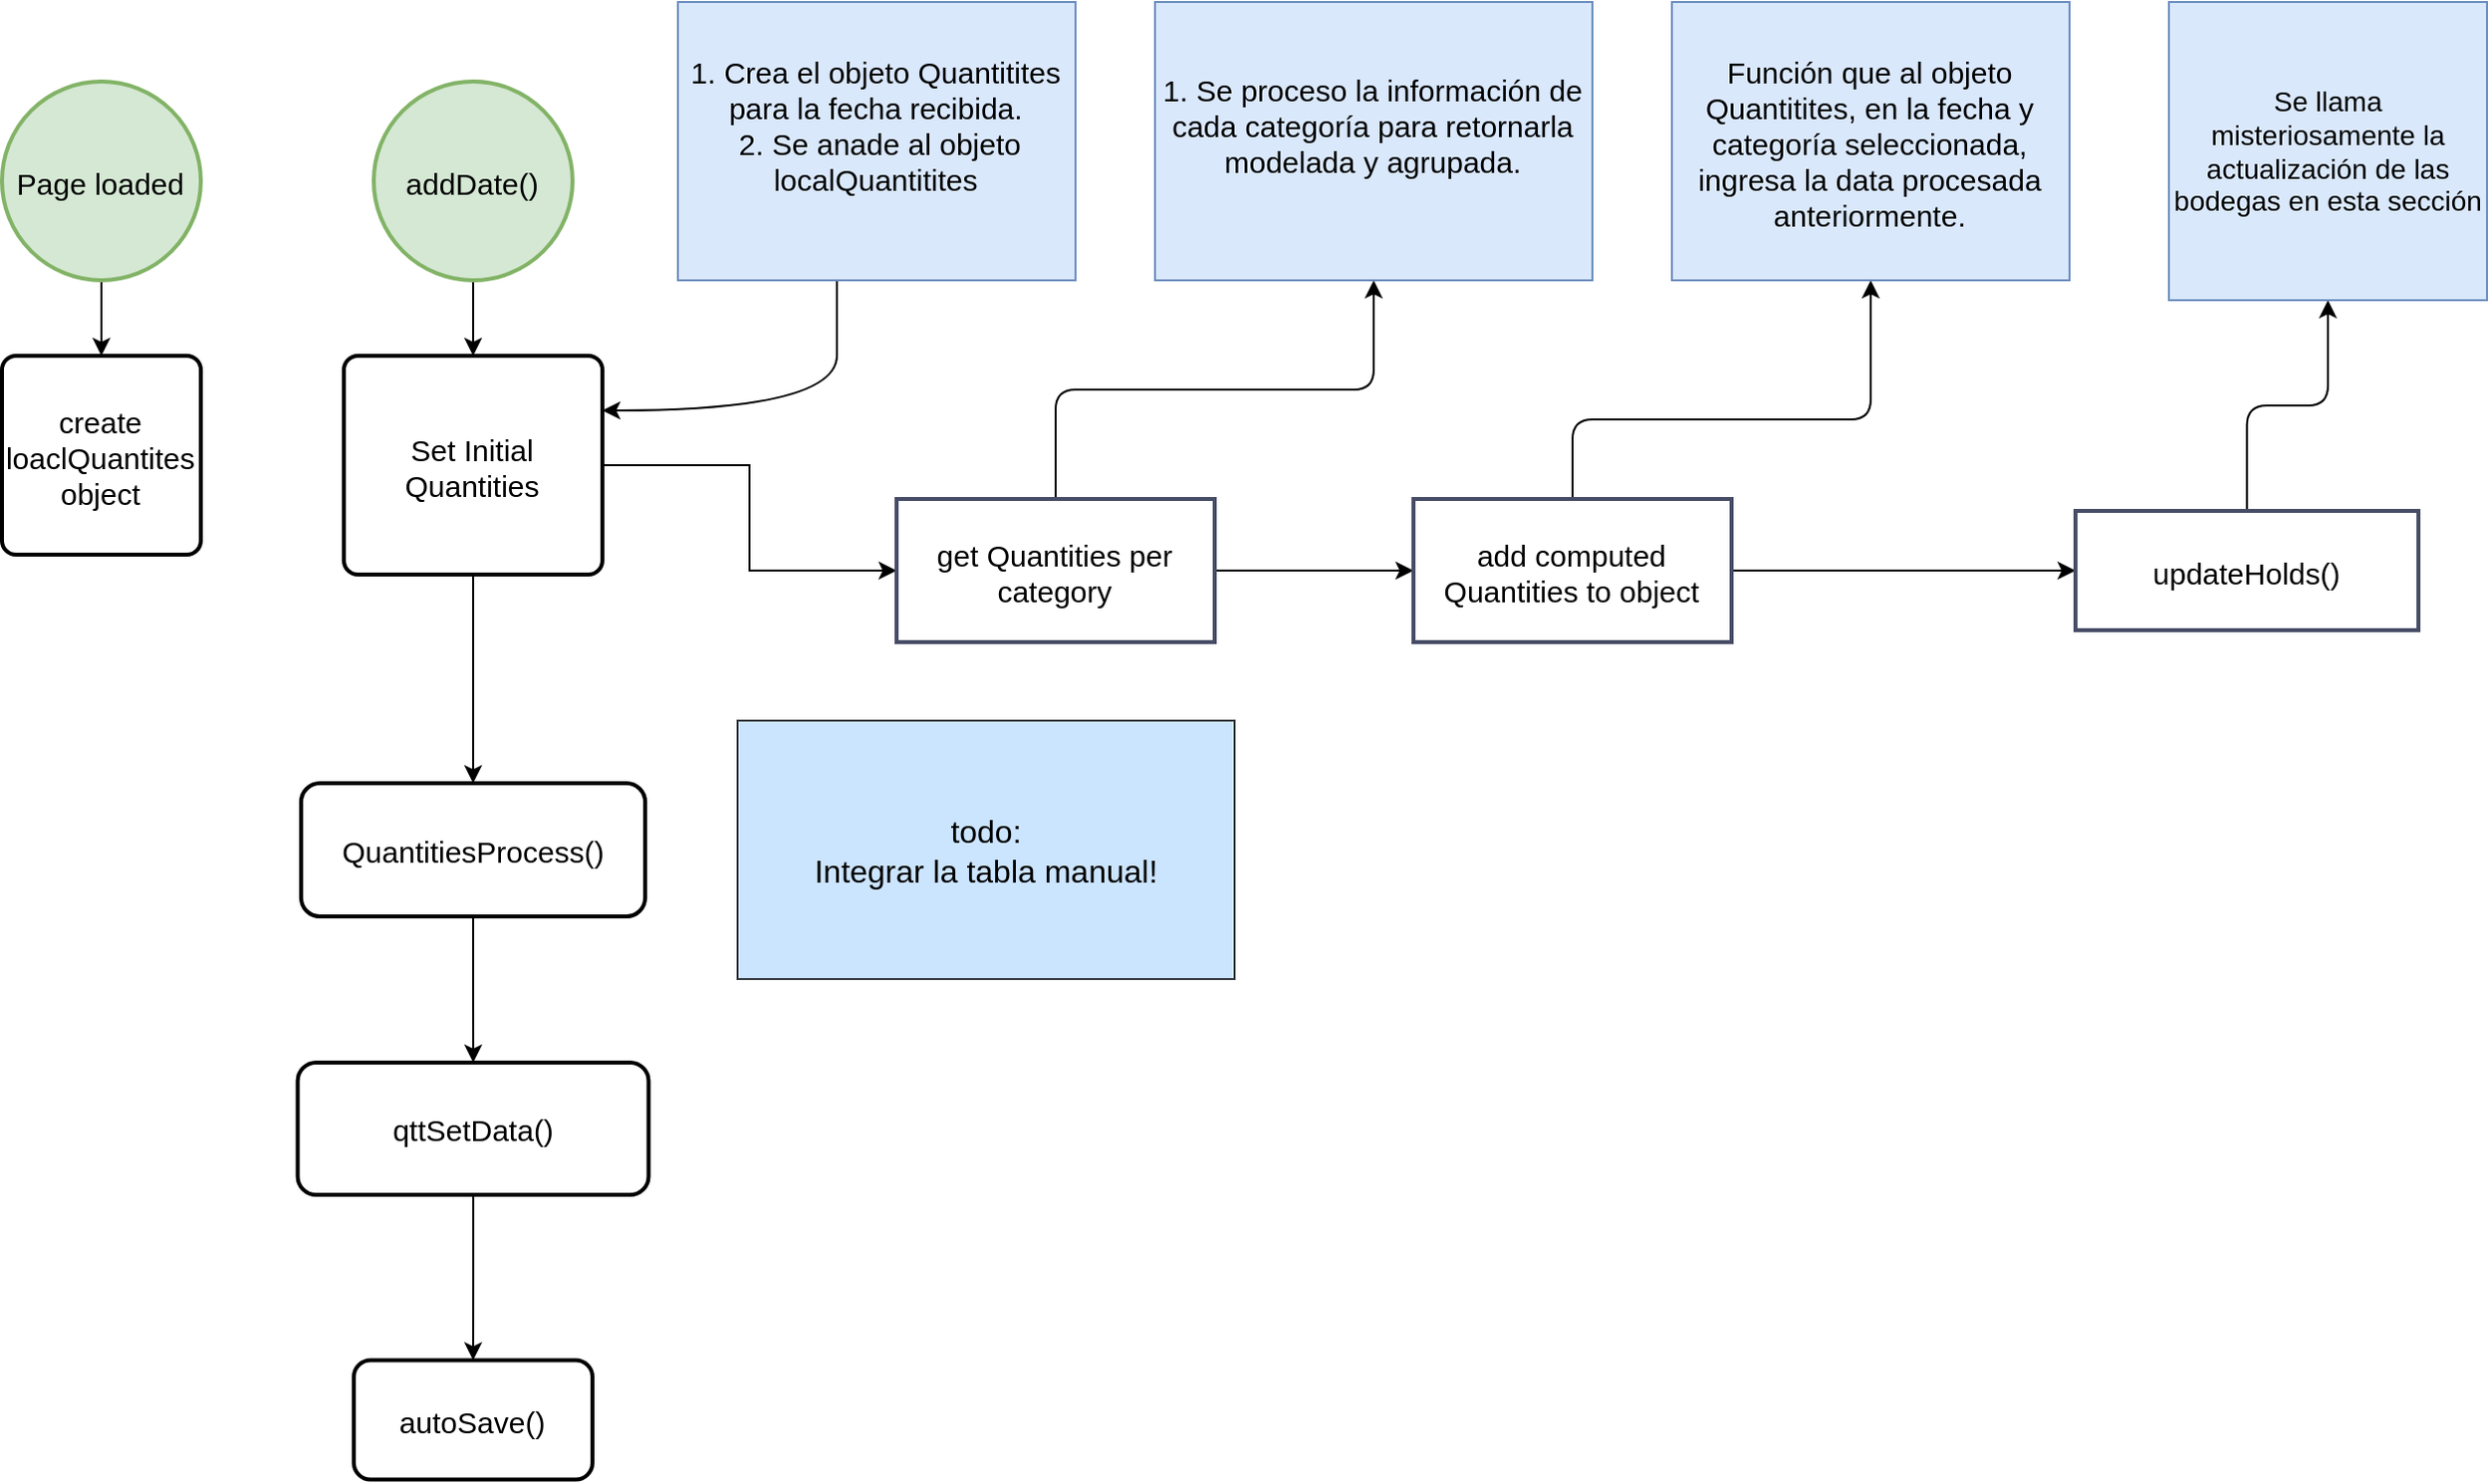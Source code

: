 <mxfile version="22.1.18" type="github">
  <diagram name="Página-1" id="ArsEkwuGPQtcpOPG1bf9">
    <mxGraphModel dx="1664" dy="1182" grid="1" gridSize="10" guides="1" tooltips="1" connect="1" arrows="1" fold="1" page="1" pageScale="1" pageWidth="850" pageHeight="1100" math="0" shadow="0">
      <root>
        <mxCell id="0" />
        <mxCell id="1" parent="0" />
        <mxCell id="bBKTdJ-3Wv-lQ62cRmP5-20" value="" style="edgeStyle=orthogonalEdgeStyle;rounded=0;orthogonalLoop=1;jettySize=auto;exitX=1;exitY=0.5;exitDx=0;exitDy=0;fontFamily=Helvetica;fontStyle=0;fontSize=15;labelPosition=center;verticalLabelPosition=middle;align=center;verticalAlign=middle;fontColor=default;labelBackgroundColor=none;labelBorderColor=none;html=1;spacingTop=1;spacing=6;spacingLeft=-1;spacingBottom=0;spacingRight=0;" parent="1" source="bBKTdJ-3Wv-lQ62cRmP5-41" target="bBKTdJ-3Wv-lQ62cRmP5-25" edge="1">
          <mxGeometry relative="1" as="geometry">
            <mxPoint x="450" y="284" as="sourcePoint" />
          </mxGeometry>
        </mxCell>
        <mxCell id="bBKTdJ-3Wv-lQ62cRmP5-24" value="" style="edgeStyle=orthogonalEdgeStyle;rounded=0;orthogonalLoop=1;jettySize=auto;fontFamily=Helvetica;fontStyle=0;fontSize=15;labelPosition=center;verticalLabelPosition=middle;align=center;verticalAlign=middle;fontColor=default;labelBackgroundColor=none;labelBorderColor=none;html=1;spacingTop=1;spacing=6;spacingLeft=-1;spacingBottom=0;spacingRight=0;" parent="1" source="bBKTdJ-3Wv-lQ62cRmP5-25" target="bBKTdJ-3Wv-lQ62cRmP5-26" edge="1">
          <mxGeometry relative="1" as="geometry" />
        </mxCell>
        <mxCell id="bBKTdJ-3Wv-lQ62cRmP5-46" style="edgeStyle=orthogonalEdgeStyle;rounded=1;orthogonalLoop=1;jettySize=auto;html=1;curved=0;exitX=0.5;exitY=0;exitDx=0;exitDy=0;" parent="1" source="bBKTdJ-3Wv-lQ62cRmP5-25" target="bBKTdJ-3Wv-lQ62cRmP5-32" edge="1">
          <mxGeometry relative="1" as="geometry" />
        </mxCell>
        <mxCell id="bBKTdJ-3Wv-lQ62cRmP5-25" value="get Quantities per category" style="fontSize=15;zwfType=basicShape;rounded=0;strokeWidth=2;strokeColor=#474D66;fontFamily=Helvetica;fontStyle=0;labelPosition=center;verticalLabelPosition=middle;align=center;verticalAlign=middle;fontColor=default;labelBackgroundColor=none;labelBorderColor=none;whiteSpace=wrap;html=1;spacingTop=1;spacing=6;spacingLeft=-1;spacingBottom=0;spacingRight=0;" parent="1" vertex="1">
          <mxGeometry x="510" y="280" width="160" height="72" as="geometry" />
        </mxCell>
        <mxCell id="bBKTdJ-3Wv-lQ62cRmP5-47" style="edgeStyle=orthogonalEdgeStyle;rounded=1;orthogonalLoop=1;jettySize=auto;html=1;entryX=0.5;entryY=1;entryDx=0;entryDy=0;curved=0;exitX=0.5;exitY=0;exitDx=0;exitDy=0;" parent="1" source="bBKTdJ-3Wv-lQ62cRmP5-26" target="bBKTdJ-3Wv-lQ62cRmP5-33" edge="1">
          <mxGeometry relative="1" as="geometry">
            <mxPoint x="849.997" y="260" as="sourcePoint" />
            <mxPoint x="999.93" y="150" as="targetPoint" />
            <Array as="points">
              <mxPoint x="850" y="240" />
              <mxPoint x="1000" y="240" />
            </Array>
          </mxGeometry>
        </mxCell>
        <mxCell id="bBKTdJ-3Wv-lQ62cRmP5-53" value="" style="edgeStyle=orthogonalEdgeStyle;rounded=0;orthogonalLoop=1;jettySize=auto;html=1;" parent="1" source="bBKTdJ-3Wv-lQ62cRmP5-26" target="bBKTdJ-3Wv-lQ62cRmP5-52" edge="1">
          <mxGeometry relative="1" as="geometry" />
        </mxCell>
        <mxCell id="bBKTdJ-3Wv-lQ62cRmP5-26" value="add computed Quantities to object" style="fontSize=15;zwfType=basicShape;rounded=0;strokeWidth=2;strokeColor=#474D66;fontFamily=Helvetica;fontStyle=0;labelPosition=center;verticalLabelPosition=middle;align=center;verticalAlign=middle;fontColor=default;labelBackgroundColor=none;labelBorderColor=none;whiteSpace=wrap;html=1;spacingTop=1;spacing=6;spacingLeft=-1;spacingBottom=0;spacingRight=0;" parent="1" vertex="1">
          <mxGeometry x="770" y="280" width="160" height="72" as="geometry" />
        </mxCell>
        <mxCell id="bBKTdJ-3Wv-lQ62cRmP5-45" style="edgeStyle=orthogonalEdgeStyle;rounded=0;orthogonalLoop=1;jettySize=auto;html=1;entryX=1;entryY=0.25;entryDx=0;entryDy=0;curved=1;" parent="1" source="bBKTdJ-3Wv-lQ62cRmP5-31" target="bBKTdJ-3Wv-lQ62cRmP5-41" edge="1">
          <mxGeometry relative="1" as="geometry">
            <Array as="points">
              <mxPoint x="480" y="180" />
              <mxPoint x="480" y="236" />
            </Array>
          </mxGeometry>
        </mxCell>
        <mxCell id="bBKTdJ-3Wv-lQ62cRmP5-31" value="1. Crea el objeto Quantitites para la fecha recibida.&lt;br style=&quot;font-size: 15px;&quot;&gt;&amp;nbsp;2. Se anade al objeto localQuantitites&lt;br style=&quot;font-size: 15px;&quot;&gt;&amp;nbsp;" style="rounded=0;fontFamily=Helvetica;fontStyle=0;fontSize=15;labelPosition=center;verticalLabelPosition=middle;align=center;verticalAlign=middle;labelBackgroundColor=none;labelBorderColor=none;whiteSpace=wrap;html=1;spacingTop=1;spacing=6;spacingLeft=-1;spacingBottom=0;spacingRight=0;fillColor=#dae8fc;strokeColor=#6c8ebf;" parent="1" vertex="1">
          <mxGeometry x="400" y="30" width="200" height="140" as="geometry" />
        </mxCell>
        <mxCell id="bBKTdJ-3Wv-lQ62cRmP5-32" value="1. Se proceso la información de cada categoría para retornarla modelada y agrupada.&lt;br style=&quot;font-size: 15px;&quot;&gt;&amp;nbsp;" style="rounded=0;fontFamily=Helvetica;fontStyle=0;fontSize=15;labelPosition=center;verticalLabelPosition=middle;align=center;verticalAlign=middle;labelBackgroundColor=none;labelBorderColor=none;whiteSpace=wrap;html=1;spacingTop=1;spacing=6;spacingLeft=-1;spacingBottom=0;spacingRight=0;fillColor=#dae8fc;strokeColor=#6c8ebf;" parent="1" vertex="1">
          <mxGeometry x="640" y="30" width="220" height="140" as="geometry" />
        </mxCell>
        <mxCell id="bBKTdJ-3Wv-lQ62cRmP5-33" value="Función que al objeto Quantitites, en la fecha y categoría seleccionada, ingresa la data procesada anteriormente." style="rounded=0;fontFamily=Helvetica;fontStyle=0;fontSize=15;labelPosition=center;verticalLabelPosition=middle;align=center;verticalAlign=middle;labelBackgroundColor=none;labelBorderColor=none;whiteSpace=wrap;html=1;spacingTop=1;spacing=6;spacingLeft=-1;spacingBottom=0;spacingRight=0;fillColor=#dae8fc;strokeColor=#6c8ebf;" parent="1" vertex="1">
          <mxGeometry x="900" y="30" width="200" height="140" as="geometry" />
        </mxCell>
        <mxCell id="bBKTdJ-3Wv-lQ62cRmP5-36" value="" style="edgeStyle=orthogonalEdgeStyle;rounded=0;orthogonalLoop=1;jettySize=auto;fontFamily=Helvetica;fontStyle=0;fontSize=15;labelPosition=center;verticalLabelPosition=middle;align=center;verticalAlign=middle;fontColor=default;labelBackgroundColor=none;labelBorderColor=none;html=1;spacingTop=1;spacing=6;spacingLeft=-1;spacingBottom=0;spacingRight=0;" parent="1" source="bBKTdJ-3Wv-lQ62cRmP5-34" target="bBKTdJ-3Wv-lQ62cRmP5-37" edge="1">
          <mxGeometry relative="1" as="geometry">
            <mxPoint x="110" y="238" as="targetPoint" />
          </mxGeometry>
        </mxCell>
        <mxCell id="bBKTdJ-3Wv-lQ62cRmP5-34" value="Page loaded" style="strokeWidth=2;shape=mxgraph.flowchart.start_2;fillColor=#d5e8d4;strokeColor=#82b366;fontFamily=Helvetica;fontStyle=0;fontSize=15;labelPosition=center;verticalLabelPosition=middle;align=center;verticalAlign=middle;fontColor=default;labelBackgroundColor=none;labelBorderColor=none;whiteSpace=wrap;html=1;spacingTop=1;spacing=6;spacingLeft=-1;spacingBottom=0;spacingRight=0;" parent="1" vertex="1">
          <mxGeometry x="60" y="70" width="100" height="100" as="geometry" />
        </mxCell>
        <mxCell id="bBKTdJ-3Wv-lQ62cRmP5-37" value="create loaclQuantites object" style="rounded=1;absoluteArcSize=1;arcSize=14;strokeWidth=2;fontFamily=Helvetica;fontStyle=0;fontSize=15;labelPosition=center;verticalLabelPosition=middle;align=center;verticalAlign=middle;fontColor=default;labelBackgroundColor=none;labelBorderColor=none;whiteSpace=wrap;html=1;spacingTop=1;spacing=6;spacingLeft=-1;spacingBottom=0;spacingRight=0;" parent="1" vertex="1">
          <mxGeometry x="60" y="208" width="100" height="100" as="geometry" />
        </mxCell>
        <mxCell id="bBKTdJ-3Wv-lQ62cRmP5-42" value="" style="edgeStyle=orthogonalEdgeStyle;rounded=0;orthogonalLoop=1;jettySize=auto;entryX=0.5;entryY=0;entryDx=0;entryDy=0;fontFamily=Helvetica;fontStyle=0;fontSize=15;labelPosition=center;verticalLabelPosition=middle;align=center;verticalAlign=middle;fontColor=default;labelBackgroundColor=none;labelBorderColor=none;html=1;spacingTop=1;spacing=6;spacingLeft=-1;spacingBottom=0;spacingRight=0;" parent="1" source="bBKTdJ-3Wv-lQ62cRmP5-38" target="bBKTdJ-3Wv-lQ62cRmP5-41" edge="1">
          <mxGeometry relative="1" as="geometry" />
        </mxCell>
        <mxCell id="bBKTdJ-3Wv-lQ62cRmP5-38" value="addDate()" style="strokeWidth=2;shape=mxgraph.flowchart.start_2;fillColor=#d5e8d4;strokeColor=#82b366;fontFamily=Helvetica;fontStyle=0;fontSize=15;labelPosition=center;verticalLabelPosition=middle;align=center;verticalAlign=middle;fontColor=default;labelBackgroundColor=none;labelBorderColor=none;whiteSpace=wrap;html=1;spacingTop=1;spacing=6;spacingLeft=-1;spacingBottom=0;spacingRight=0;" parent="1" vertex="1">
          <mxGeometry x="247" y="70" width="100" height="100" as="geometry" />
        </mxCell>
        <mxCell id="bBKTdJ-3Wv-lQ62cRmP5-57" value="" style="edgeStyle=orthogonalEdgeStyle;rounded=0;orthogonalLoop=1;jettySize=auto;html=1;" parent="1" source="bBKTdJ-3Wv-lQ62cRmP5-41" target="bBKTdJ-3Wv-lQ62cRmP5-56" edge="1">
          <mxGeometry relative="1" as="geometry" />
        </mxCell>
        <mxCell id="bBKTdJ-3Wv-lQ62cRmP5-41" value="Set Initial Quantities" style="rounded=1;absoluteArcSize=1;arcSize=14;strokeWidth=2;fontFamily=Helvetica;fontStyle=0;fontSize=15;labelPosition=center;verticalLabelPosition=middle;align=center;verticalAlign=middle;fontColor=default;labelBackgroundColor=none;labelBorderColor=none;whiteSpace=wrap;html=1;spacingTop=1;spacing=6;spacingLeft=-1;spacingBottom=0;spacingRight=0;" parent="1" vertex="1">
          <mxGeometry x="232" y="208" width="130" height="110" as="geometry" />
        </mxCell>
        <mxCell id="bBKTdJ-3Wv-lQ62cRmP5-54" style="edgeStyle=orthogonalEdgeStyle;rounded=1;orthogonalLoop=1;jettySize=auto;html=1;curved=0;" parent="1" source="bBKTdJ-3Wv-lQ62cRmP5-52" target="bBKTdJ-3Wv-lQ62cRmP5-55" edge="1">
          <mxGeometry relative="1" as="geometry">
            <mxPoint x="720" y="710" as="targetPoint" />
          </mxGeometry>
        </mxCell>
        <mxCell id="bBKTdJ-3Wv-lQ62cRmP5-52" value="updateHolds()" style="whiteSpace=wrap;html=1;fontSize=15;strokeColor=#474D66;rounded=0;strokeWidth=2;fontStyle=0;labelBackgroundColor=none;labelBorderColor=none;spacingTop=1;spacing=6;spacingLeft=-1;spacingBottom=0;spacingRight=0;" parent="1" vertex="1">
          <mxGeometry x="1103" y="286" width="172.5" height="60" as="geometry" />
        </mxCell>
        <mxCell id="bBKTdJ-3Wv-lQ62cRmP5-55" value="&lt;font style=&quot;font-size: 14px;&quot;&gt;Se llama misteriosamente la actualización de las bodegas en esta sección&lt;/font&gt;" style="rounded=0;whiteSpace=wrap;html=1;fillColor=#dae8fc;strokeColor=#6c8ebf;" parent="1" vertex="1">
          <mxGeometry x="1150" y="30" width="160" height="150" as="geometry" />
        </mxCell>
        <mxCell id="bBKTdJ-3Wv-lQ62cRmP5-60" value="" style="edgeStyle=orthogonalEdgeStyle;rounded=0;orthogonalLoop=1;jettySize=auto;html=1;" parent="1" source="bBKTdJ-3Wv-lQ62cRmP5-56" target="bBKTdJ-3Wv-lQ62cRmP5-59" edge="1">
          <mxGeometry relative="1" as="geometry" />
        </mxCell>
        <mxCell id="bBKTdJ-3Wv-lQ62cRmP5-56" value="QuantitiesProcess()" style="whiteSpace=wrap;html=1;fontSize=15;rounded=1;arcSize=14;strokeWidth=2;fontStyle=0;labelBackgroundColor=none;labelBorderColor=none;spacingTop=1;spacing=6;spacingLeft=-1;spacingBottom=0;spacingRight=0;" parent="1" vertex="1">
          <mxGeometry x="210.5" y="423" width="173" height="67" as="geometry" />
        </mxCell>
        <mxCell id="bBKTdJ-3Wv-lQ62cRmP5-62" value="" style="edgeStyle=orthogonalEdgeStyle;rounded=0;orthogonalLoop=1;jettySize=auto;html=1;" parent="1" source="bBKTdJ-3Wv-lQ62cRmP5-59" target="bBKTdJ-3Wv-lQ62cRmP5-61" edge="1">
          <mxGeometry relative="1" as="geometry" />
        </mxCell>
        <mxCell id="bBKTdJ-3Wv-lQ62cRmP5-59" value="qttSetData()" style="whiteSpace=wrap;html=1;fontSize=15;rounded=1;arcSize=14;strokeWidth=2;fontStyle=0;labelBackgroundColor=none;labelBorderColor=none;spacingTop=1;spacing=6;spacingLeft=-1;spacingBottom=0;spacingRight=0;" parent="1" vertex="1">
          <mxGeometry x="208.75" y="563.5" width="176.5" height="66.5" as="geometry" />
        </mxCell>
        <mxCell id="bBKTdJ-3Wv-lQ62cRmP5-61" value="autoSave()" style="whiteSpace=wrap;html=1;fontSize=15;rounded=1;arcSize=14;strokeWidth=2;fontStyle=0;labelBackgroundColor=none;labelBorderColor=none;spacingTop=1;spacing=6;spacingLeft=-1;spacingBottom=0;spacingRight=0;" parent="1" vertex="1">
          <mxGeometry x="237" y="713.25" width="120" height="60" as="geometry" />
        </mxCell>
        <mxCell id="vaUbkpZmY1Y64efjk2Qr-2" value="todo:&lt;br style=&quot;font-size: 16px;&quot;&gt;Integrar la tabla manual!" style="rounded=0;whiteSpace=wrap;html=1;fontSize=16;fillColor=#cce5ff;strokeColor=#36393d;" vertex="1" parent="1">
          <mxGeometry x="430" y="391.5" width="250" height="130" as="geometry" />
        </mxCell>
      </root>
    </mxGraphModel>
  </diagram>
</mxfile>
